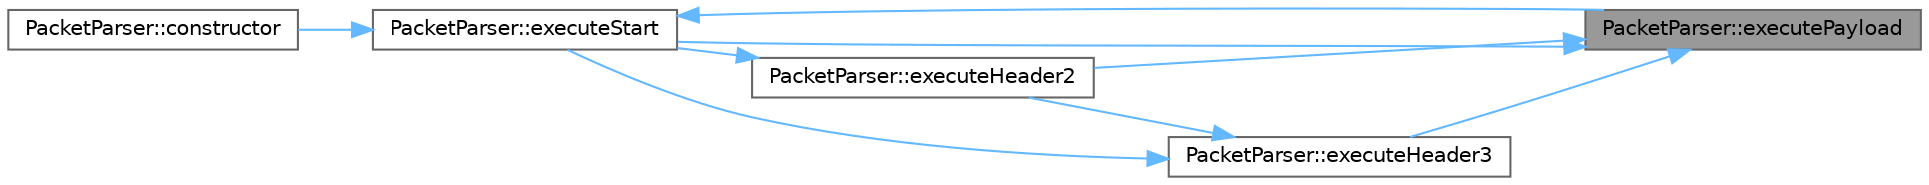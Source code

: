 digraph "PacketParser::executePayload"
{
 // INTERACTIVE_SVG=YES
 // LATEX_PDF_SIZE
  bgcolor="transparent";
  edge [fontname=Helvetica,fontsize=10,labelfontname=Helvetica,labelfontsize=10];
  node [fontname=Helvetica,fontsize=10,shape=box,height=0.2,width=0.4];
  rankdir="RL";
  Node1 [id="Node000001",label="PacketParser::executePayload",height=0.2,width=0.4,color="gray40", fillcolor="grey60", style="filled", fontcolor="black",tooltip=" "];
  Node1 -> Node2 [id="edge9_Node000001_Node000002",dir="back",color="steelblue1",style="solid",tooltip=" "];
  Node2 [id="Node000002",label="PacketParser::executeHeader2",height=0.2,width=0.4,color="grey40", fillcolor="white", style="filled",URL="$df/d3b/a00728_a2242fd60b3ee1aa3896c3ba0c063bd1b.html#a2242fd60b3ee1aa3896c3ba0c063bd1b",tooltip=" "];
  Node2 -> Node3 [id="edge10_Node000002_Node000003",dir="back",color="steelblue1",style="solid",tooltip=" "];
  Node3 [id="Node000003",label="PacketParser::executeStart",height=0.2,width=0.4,color="grey40", fillcolor="white", style="filled",URL="$df/d3b/a00728_a935591f498caac31b5dc300a38ce4cb4.html#a935591f498caac31b5dc300a38ce4cb4",tooltip=" "];
  Node3 -> Node4 [id="edge11_Node000003_Node000004",dir="back",color="steelblue1",style="solid",tooltip=" "];
  Node4 [id="Node000004",label="PacketParser::constructor",height=0.2,width=0.4,color="grey40", fillcolor="white", style="filled",URL="$df/d3b/a00728_a5ff1951156df64a682dd711f82b83f35.html#a5ff1951156df64a682dd711f82b83f35",tooltip=" "];
  Node3 -> Node1 [id="edge12_Node000003_Node000001",dir="back",color="steelblue1",style="solid",tooltip=" "];
  Node1 -> Node5 [id="edge13_Node000001_Node000005",dir="back",color="steelblue1",style="solid",tooltip=" "];
  Node5 [id="Node000005",label="PacketParser::executeHeader3",height=0.2,width=0.4,color="grey40", fillcolor="white", style="filled",URL="$df/d3b/a00728_a99a897b745fadf9ebda256c63f8e3eaa.html#a99a897b745fadf9ebda256c63f8e3eaa",tooltip=" "];
  Node5 -> Node2 [id="edge14_Node000005_Node000002",dir="back",color="steelblue1",style="solid",tooltip=" "];
  Node5 -> Node3 [id="edge15_Node000005_Node000003",dir="back",color="steelblue1",style="solid",tooltip=" "];
  Node1 -> Node3 [id="edge16_Node000001_Node000003",dir="back",color="steelblue1",style="solid",tooltip=" "];
}

